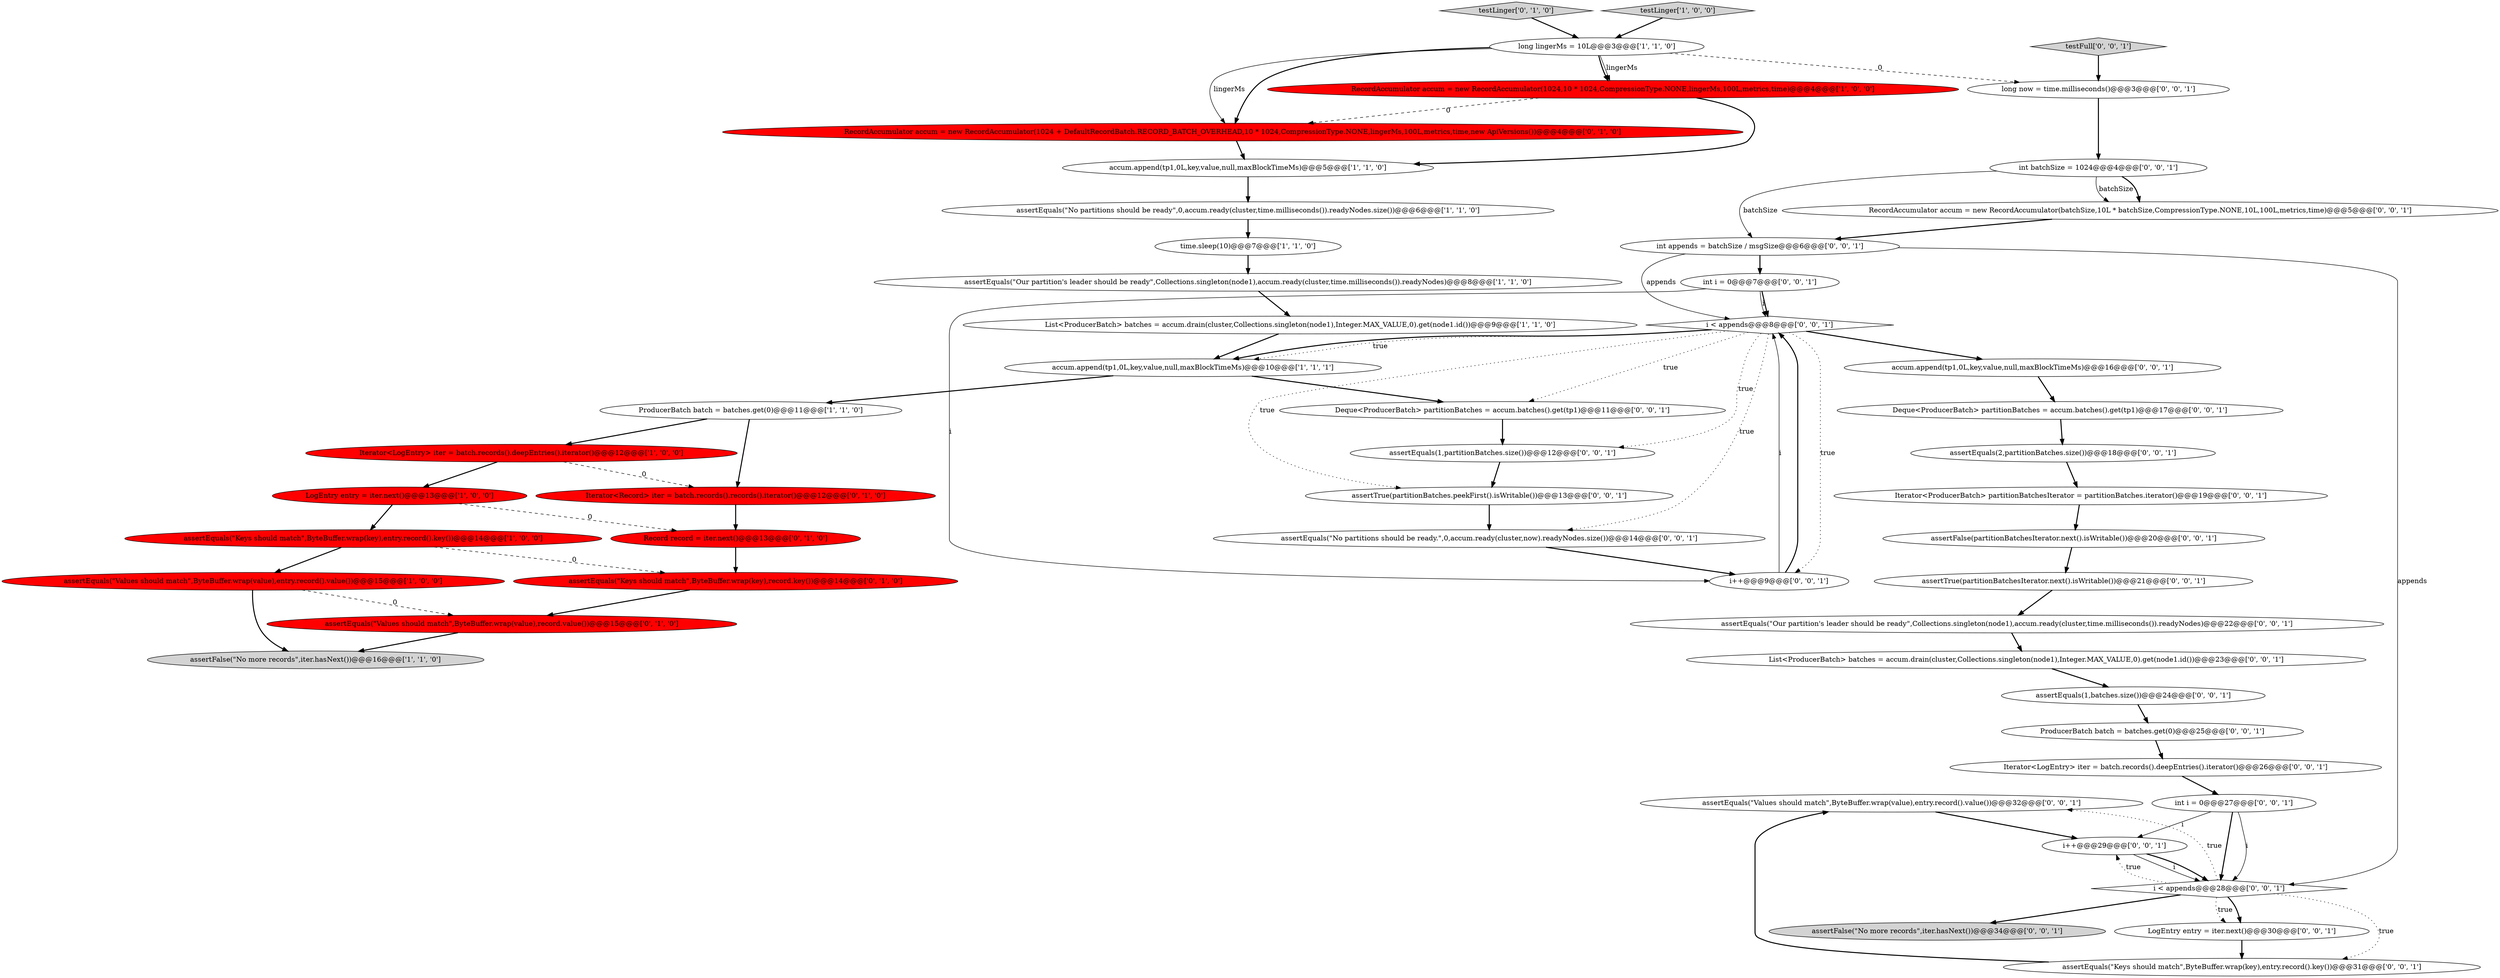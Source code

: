 digraph {
41 [style = filled, label = "assertEquals(\"Values should match\",ByteBuffer.wrap(value),entry.record().value())@@@32@@@['0', '0', '1']", fillcolor = white, shape = ellipse image = "AAA0AAABBB3BBB"];
8 [style = filled, label = "assertEquals(\"Values should match\",ByteBuffer.wrap(value),entry.record().value())@@@15@@@['1', '0', '0']", fillcolor = red, shape = ellipse image = "AAA1AAABBB1BBB"];
49 [style = filled, label = "assertEquals(2,partitionBatches.size())@@@18@@@['0', '0', '1']", fillcolor = white, shape = ellipse image = "AAA0AAABBB3BBB"];
0 [style = filled, label = "ProducerBatch batch = batches.get(0)@@@11@@@['1', '1', '0']", fillcolor = white, shape = ellipse image = "AAA0AAABBB1BBB"];
14 [style = filled, label = "Iterator<LogEntry> iter = batch.records().deepEntries().iterator()@@@12@@@['1', '0', '0']", fillcolor = red, shape = ellipse image = "AAA1AAABBB1BBB"];
17 [style = filled, label = "RecordAccumulator accum = new RecordAccumulator(1024 + DefaultRecordBatch.RECORD_BATCH_OVERHEAD,10 * 1024,CompressionType.NONE,lingerMs,100L,metrics,time,new ApiVersions())@@@4@@@['0', '1', '0']", fillcolor = red, shape = ellipse image = "AAA1AAABBB2BBB"];
25 [style = filled, label = "testFull['0', '0', '1']", fillcolor = lightgray, shape = diamond image = "AAA0AAABBB3BBB"];
28 [style = filled, label = "int i = 0@@@7@@@['0', '0', '1']", fillcolor = white, shape = ellipse image = "AAA0AAABBB3BBB"];
27 [style = filled, label = "i < appends@@@8@@@['0', '0', '1']", fillcolor = white, shape = diamond image = "AAA0AAABBB3BBB"];
38 [style = filled, label = "assertFalse(partitionBatchesIterator.next().isWritable())@@@20@@@['0', '0', '1']", fillcolor = white, shape = ellipse image = "AAA0AAABBB3BBB"];
44 [style = filled, label = "Deque<ProducerBatch> partitionBatches = accum.batches().get(tp1)@@@17@@@['0', '0', '1']", fillcolor = white, shape = ellipse image = "AAA0AAABBB3BBB"];
3 [style = filled, label = "assertEquals(\"Keys should match\",ByteBuffer.wrap(key),entry.record().key())@@@14@@@['1', '0', '0']", fillcolor = red, shape = ellipse image = "AAA1AAABBB1BBB"];
46 [style = filled, label = "assertEquals(\"Keys should match\",ByteBuffer.wrap(key),entry.record().key())@@@31@@@['0', '0', '1']", fillcolor = white, shape = ellipse image = "AAA0AAABBB3BBB"];
45 [style = filled, label = "assertEquals(\"Our partition's leader should be ready\",Collections.singleton(node1),accum.ready(cluster,time.milliseconds()).readyNodes)@@@22@@@['0', '0', '1']", fillcolor = white, shape = ellipse image = "AAA0AAABBB3BBB"];
1 [style = filled, label = "assertFalse(\"No more records\",iter.hasNext())@@@16@@@['1', '1', '0']", fillcolor = lightgray, shape = ellipse image = "AAA0AAABBB1BBB"];
37 [style = filled, label = "int i = 0@@@27@@@['0', '0', '1']", fillcolor = white, shape = ellipse image = "AAA0AAABBB3BBB"];
39 [style = filled, label = "i++@@@29@@@['0', '0', '1']", fillcolor = white, shape = ellipse image = "AAA0AAABBB3BBB"];
5 [style = filled, label = "accum.append(tp1,0L,key,value,null,maxBlockTimeMs)@@@5@@@['1', '1', '0']", fillcolor = white, shape = ellipse image = "AAA0AAABBB1BBB"];
29 [style = filled, label = "Iterator<LogEntry> iter = batch.records().deepEntries().iterator()@@@26@@@['0', '0', '1']", fillcolor = white, shape = ellipse image = "AAA0AAABBB3BBB"];
34 [style = filled, label = "assertEquals(\"No partitions should be ready.\",0,accum.ready(cluster,now).readyNodes.size())@@@14@@@['0', '0', '1']", fillcolor = white, shape = ellipse image = "AAA0AAABBB3BBB"];
23 [style = filled, label = "accum.append(tp1,0L,key,value,null,maxBlockTimeMs)@@@16@@@['0', '0', '1']", fillcolor = white, shape = ellipse image = "AAA0AAABBB3BBB"];
15 [style = filled, label = "Record record = iter.next()@@@13@@@['0', '1', '0']", fillcolor = red, shape = ellipse image = "AAA1AAABBB2BBB"];
35 [style = filled, label = "i < appends@@@28@@@['0', '0', '1']", fillcolor = white, shape = diamond image = "AAA0AAABBB3BBB"];
18 [style = filled, label = "assertEquals(\"Keys should match\",ByteBuffer.wrap(key),record.key())@@@14@@@['0', '1', '0']", fillcolor = red, shape = ellipse image = "AAA1AAABBB2BBB"];
32 [style = filled, label = "int appends = batchSize / msgSize@@@6@@@['0', '0', '1']", fillcolor = white, shape = ellipse image = "AAA0AAABBB3BBB"];
13 [style = filled, label = "time.sleep(10)@@@7@@@['1', '1', '0']", fillcolor = white, shape = ellipse image = "AAA0AAABBB1BBB"];
16 [style = filled, label = "Iterator<Record> iter = batch.records().records().iterator()@@@12@@@['0', '1', '0']", fillcolor = red, shape = ellipse image = "AAA1AAABBB2BBB"];
30 [style = filled, label = "assertTrue(partitionBatchesIterator.next().isWritable())@@@21@@@['0', '0', '1']", fillcolor = white, shape = ellipse image = "AAA0AAABBB3BBB"];
31 [style = filled, label = "LogEntry entry = iter.next()@@@30@@@['0', '0', '1']", fillcolor = white, shape = ellipse image = "AAA0AAABBB3BBB"];
33 [style = filled, label = "Deque<ProducerBatch> partitionBatches = accum.batches().get(tp1)@@@11@@@['0', '0', '1']", fillcolor = white, shape = ellipse image = "AAA0AAABBB3BBB"];
11 [style = filled, label = "assertEquals(\"Our partition's leader should be ready\",Collections.singleton(node1),accum.ready(cluster,time.milliseconds()).readyNodes)@@@8@@@['1', '1', '0']", fillcolor = white, shape = ellipse image = "AAA0AAABBB1BBB"];
26 [style = filled, label = "Iterator<ProducerBatch> partitionBatchesIterator = partitionBatches.iterator()@@@19@@@['0', '0', '1']", fillcolor = white, shape = ellipse image = "AAA0AAABBB3BBB"];
6 [style = filled, label = "accum.append(tp1,0L,key,value,null,maxBlockTimeMs)@@@10@@@['1', '1', '1']", fillcolor = white, shape = ellipse image = "AAA0AAABBB1BBB"];
40 [style = filled, label = "ProducerBatch batch = batches.get(0)@@@25@@@['0', '0', '1']", fillcolor = white, shape = ellipse image = "AAA0AAABBB3BBB"];
19 [style = filled, label = "assertEquals(\"Values should match\",ByteBuffer.wrap(value),record.value())@@@15@@@['0', '1', '0']", fillcolor = red, shape = ellipse image = "AAA1AAABBB2BBB"];
2 [style = filled, label = "RecordAccumulator accum = new RecordAccumulator(1024,10 * 1024,CompressionType.NONE,lingerMs,100L,metrics,time)@@@4@@@['1', '0', '0']", fillcolor = red, shape = ellipse image = "AAA1AAABBB1BBB"];
12 [style = filled, label = "long lingerMs = 10L@@@3@@@['1', '1', '0']", fillcolor = white, shape = ellipse image = "AAA0AAABBB1BBB"];
47 [style = filled, label = "long now = time.milliseconds()@@@3@@@['0', '0', '1']", fillcolor = white, shape = ellipse image = "AAA0AAABBB3BBB"];
4 [style = filled, label = "List<ProducerBatch> batches = accum.drain(cluster,Collections.singleton(node1),Integer.MAX_VALUE,0).get(node1.id())@@@9@@@['1', '1', '0']", fillcolor = white, shape = ellipse image = "AAA0AAABBB1BBB"];
24 [style = filled, label = "assertEquals(1,batches.size())@@@24@@@['0', '0', '1']", fillcolor = white, shape = ellipse image = "AAA0AAABBB3BBB"];
21 [style = filled, label = "assertFalse(\"No more records\",iter.hasNext())@@@34@@@['0', '0', '1']", fillcolor = lightgray, shape = ellipse image = "AAA0AAABBB3BBB"];
42 [style = filled, label = "i++@@@9@@@['0', '0', '1']", fillcolor = white, shape = ellipse image = "AAA0AAABBB3BBB"];
43 [style = filled, label = "int batchSize = 1024@@@4@@@['0', '0', '1']", fillcolor = white, shape = ellipse image = "AAA0AAABBB3BBB"];
20 [style = filled, label = "testLinger['0', '1', '0']", fillcolor = lightgray, shape = diamond image = "AAA0AAABBB2BBB"];
7 [style = filled, label = "LogEntry entry = iter.next()@@@13@@@['1', '0', '0']", fillcolor = red, shape = ellipse image = "AAA1AAABBB1BBB"];
22 [style = filled, label = "RecordAccumulator accum = new RecordAccumulator(batchSize,10L * batchSize,CompressionType.NONE,10L,100L,metrics,time)@@@5@@@['0', '0', '1']", fillcolor = white, shape = ellipse image = "AAA0AAABBB3BBB"];
10 [style = filled, label = "assertEquals(\"No partitions should be ready\",0,accum.ready(cluster,time.milliseconds()).readyNodes.size())@@@6@@@['1', '1', '0']", fillcolor = white, shape = ellipse image = "AAA0AAABBB1BBB"];
9 [style = filled, label = "testLinger['1', '0', '0']", fillcolor = lightgray, shape = diamond image = "AAA0AAABBB1BBB"];
36 [style = filled, label = "assertEquals(1,partitionBatches.size())@@@12@@@['0', '0', '1']", fillcolor = white, shape = ellipse image = "AAA0AAABBB3BBB"];
48 [style = filled, label = "assertTrue(partitionBatches.peekFirst().isWritable())@@@13@@@['0', '0', '1']", fillcolor = white, shape = ellipse image = "AAA0AAABBB3BBB"];
50 [style = filled, label = "List<ProducerBatch> batches = accum.drain(cluster,Collections.singleton(node1),Integer.MAX_VALUE,0).get(node1.id())@@@23@@@['0', '0', '1']", fillcolor = white, shape = ellipse image = "AAA0AAABBB3BBB"];
35->39 [style = dotted, label="true"];
37->35 [style = solid, label="i"];
5->10 [style = bold, label=""];
16->15 [style = bold, label=""];
0->16 [style = bold, label=""];
17->5 [style = bold, label=""];
35->31 [style = bold, label=""];
25->47 [style = bold, label=""];
8->19 [style = dashed, label="0"];
43->22 [style = solid, label="batchSize"];
4->6 [style = bold, label=""];
39->35 [style = solid, label="i"];
27->34 [style = dotted, label="true"];
27->33 [style = dotted, label="true"];
3->18 [style = dashed, label="0"];
11->4 [style = bold, label=""];
12->17 [style = bold, label=""];
18->19 [style = bold, label=""];
28->27 [style = solid, label="i"];
22->32 [style = bold, label=""];
28->42 [style = solid, label="i"];
6->0 [style = bold, label=""];
47->43 [style = bold, label=""];
34->42 [style = bold, label=""];
44->49 [style = bold, label=""];
24->40 [style = bold, label=""];
29->37 [style = bold, label=""];
43->32 [style = solid, label="batchSize"];
2->17 [style = dashed, label="0"];
35->31 [style = dotted, label="true"];
13->11 [style = bold, label=""];
15->18 [style = bold, label=""];
27->6 [style = bold, label=""];
35->21 [style = bold, label=""];
7->3 [style = bold, label=""];
46->41 [style = bold, label=""];
37->39 [style = solid, label="i"];
32->35 [style = solid, label="appends"];
14->7 [style = bold, label=""];
42->27 [style = solid, label="i"];
26->38 [style = bold, label=""];
8->1 [style = bold, label=""];
12->2 [style = solid, label="lingerMs"];
40->29 [style = bold, label=""];
19->1 [style = bold, label=""];
12->2 [style = bold, label=""];
0->14 [style = bold, label=""];
38->30 [style = bold, label=""];
32->27 [style = solid, label="appends"];
10->13 [style = bold, label=""];
45->50 [style = bold, label=""];
6->33 [style = bold, label=""];
3->8 [style = bold, label=""];
39->35 [style = bold, label=""];
33->36 [style = bold, label=""];
43->22 [style = bold, label=""];
36->48 [style = bold, label=""];
20->12 [style = bold, label=""];
27->48 [style = dotted, label="true"];
12->47 [style = dashed, label="0"];
35->41 [style = dotted, label="true"];
7->15 [style = dashed, label="0"];
12->17 [style = solid, label="lingerMs"];
35->46 [style = dotted, label="true"];
42->27 [style = bold, label=""];
27->23 [style = bold, label=""];
9->12 [style = bold, label=""];
28->27 [style = bold, label=""];
49->26 [style = bold, label=""];
37->35 [style = bold, label=""];
31->46 [style = bold, label=""];
41->39 [style = bold, label=""];
27->42 [style = dotted, label="true"];
27->6 [style = dotted, label="true"];
14->16 [style = dashed, label="0"];
32->28 [style = bold, label=""];
48->34 [style = bold, label=""];
27->36 [style = dotted, label="true"];
30->45 [style = bold, label=""];
50->24 [style = bold, label=""];
2->5 [style = bold, label=""];
23->44 [style = bold, label=""];
}
